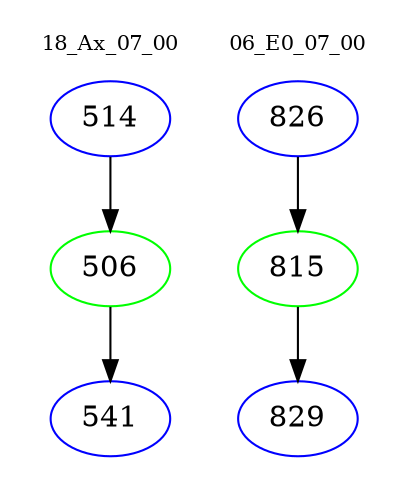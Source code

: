 digraph{
subgraph cluster_0 {
color = white
label = "18_Ax_07_00";
fontsize=10;
T0_514 [label="514", color="blue"]
T0_514 -> T0_506 [color="black"]
T0_506 [label="506", color="green"]
T0_506 -> T0_541 [color="black"]
T0_541 [label="541", color="blue"]
}
subgraph cluster_1 {
color = white
label = "06_E0_07_00";
fontsize=10;
T1_826 [label="826", color="blue"]
T1_826 -> T1_815 [color="black"]
T1_815 [label="815", color="green"]
T1_815 -> T1_829 [color="black"]
T1_829 [label="829", color="blue"]
}
}
